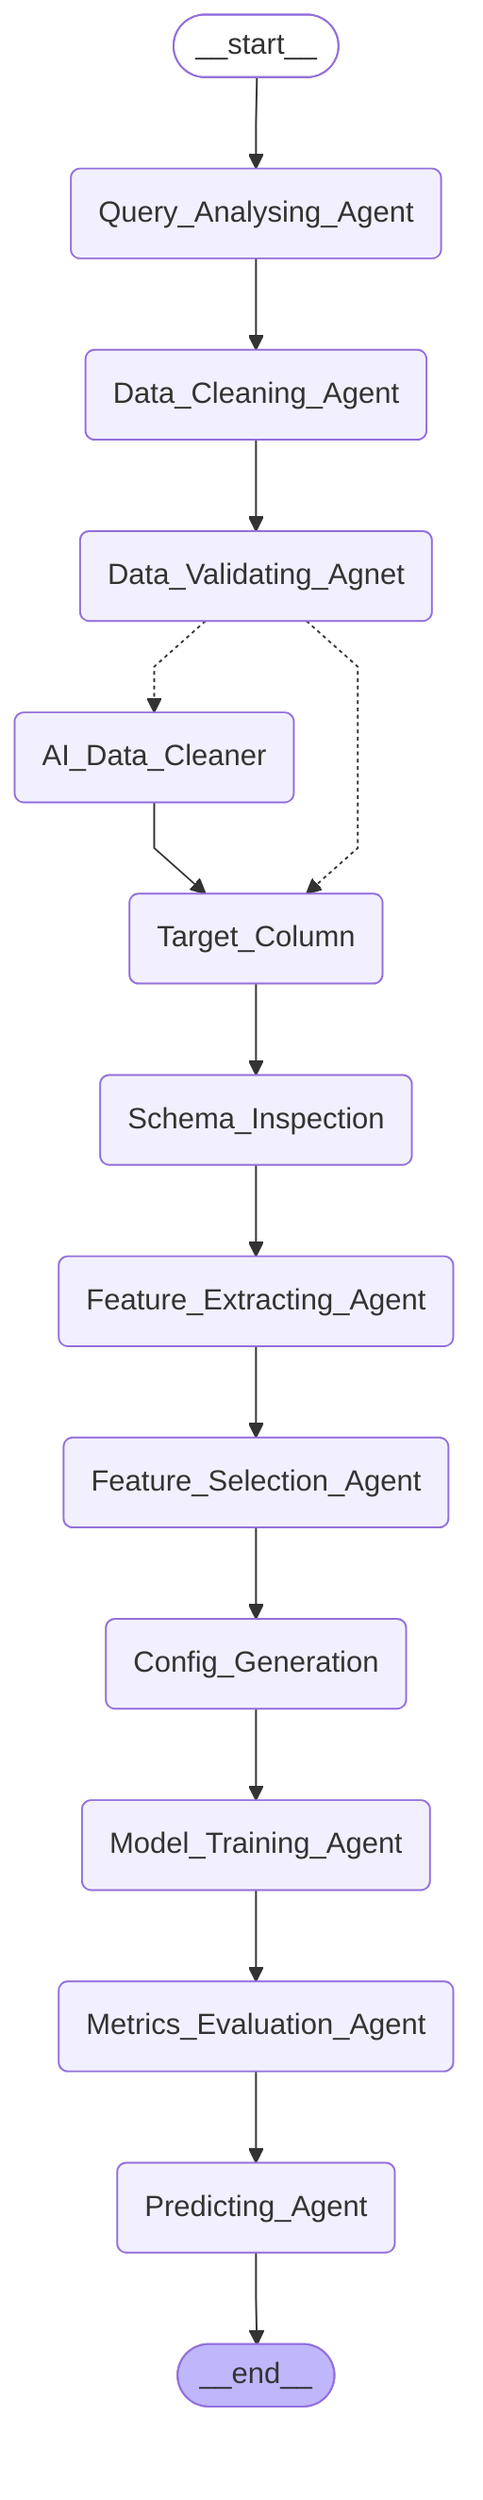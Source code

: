 ---
config:
  flowchart:
    curve: linear
---
graph TD;
	__start__([<p>__start__</p>]):::first
	Data_Cleaning_Agent(Data_Cleaning_Agent)
	Data_Validating_Agnet(Data_Validating_Agnet)
	AI_Data_Cleaner(AI_Data_Cleaner)
	Query_Analysing_Agent(Query_Analysing_Agent)
	Target_Column(Target_Column)
	Schema_Inspection(Schema_Inspection)
	Feature_Extracting_Agent(Feature_Extracting_Agent)
	Feature_Selection_Agent(Feature_Selection_Agent)
	Config_Generation(Config_Generation)
	Model_Training_Agent(Model_Training_Agent)
	Metrics_Evaluation_Agent(Metrics_Evaluation_Agent)
	Predicting_Agent(Predicting_Agent)
	__end__([<p>__end__</p>]):::last
	AI_Data_Cleaner --> Target_Column;
	Config_Generation --> Model_Training_Agent;
	Data_Cleaning_Agent --> Data_Validating_Agnet;
	Data_Validating_Agnet -.-> AI_Data_Cleaner;
	Data_Validating_Agnet -.-> Target_Column;
	Feature_Extracting_Agent --> Feature_Selection_Agent;
	Feature_Selection_Agent --> Config_Generation;
	Metrics_Evaluation_Agent --> Predicting_Agent;
	Model_Training_Agent --> Metrics_Evaluation_Agent;
	Query_Analysing_Agent --> Data_Cleaning_Agent;
	Schema_Inspection --> Feature_Extracting_Agent;
	Target_Column --> Schema_Inspection;
	__start__ --> Query_Analysing_Agent;
	Predicting_Agent --> __end__;
	classDef default fill:#f2f0ff,line-height:1.2
	classDef first fill-opacity:0
	classDef last fill:#bfb6fc